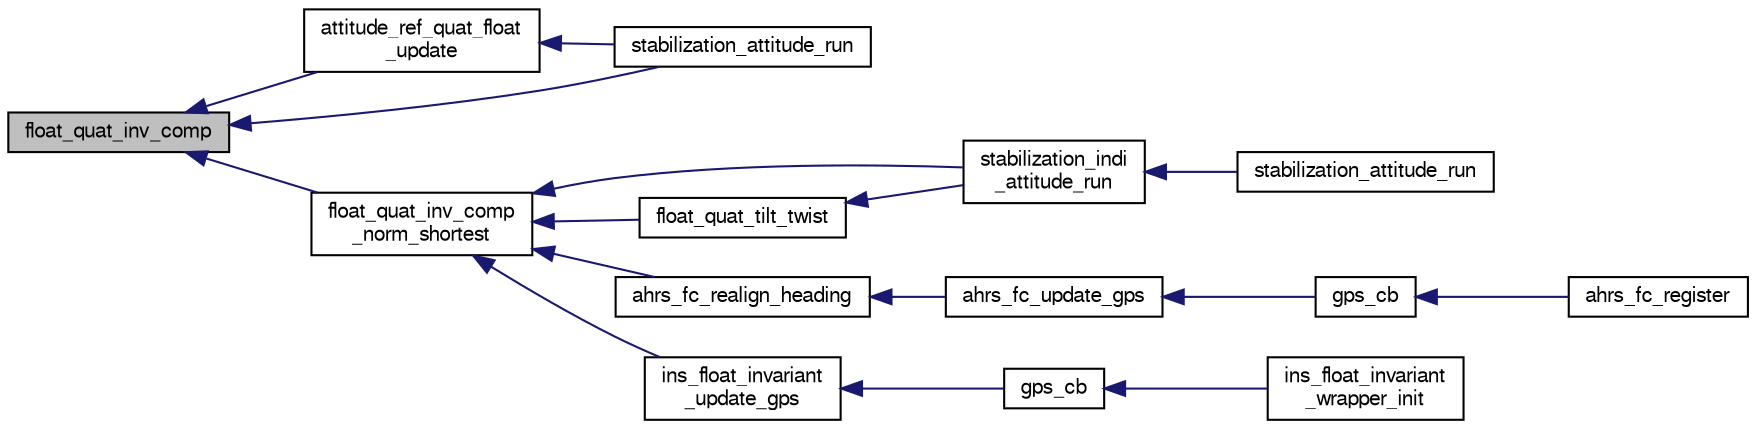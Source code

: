 digraph "float_quat_inv_comp"
{
  edge [fontname="FreeSans",fontsize="10",labelfontname="FreeSans",labelfontsize="10"];
  node [fontname="FreeSans",fontsize="10",shape=record];
  rankdir="LR";
  Node1 [label="float_quat_inv_comp",height=0.2,width=0.4,color="black", fillcolor="grey75", style="filled", fontcolor="black"];
  Node1 -> Node2 [dir="back",color="midnightblue",fontsize="10",style="solid",fontname="FreeSans"];
  Node2 [label="attitude_ref_quat_float\l_update",height=0.2,width=0.4,color="black", fillcolor="white", style="filled",URL="$stabilization__attitude__ref__quat__float_8h.html#a6246617981d4269af34291dafdd9f1e3"];
  Node2 -> Node3 [dir="back",color="midnightblue",fontsize="10",style="solid",fontname="FreeSans"];
  Node3 [label="stabilization_attitude_run",height=0.2,width=0.4,color="black", fillcolor="white", style="filled",URL="$stabilization__attitude__quat__float_8c.html#a18a45e70bf2fae908ece863a764f777b"];
  Node1 -> Node4 [dir="back",color="midnightblue",fontsize="10",style="solid",fontname="FreeSans"];
  Node4 [label="float_quat_inv_comp\l_norm_shortest",height=0.2,width=0.4,color="black", fillcolor="white", style="filled",URL="$group__math__algebra__float.html#ga154c3d68389b47e11fcdace73b1d75a7",tooltip="Composition (multiplication) of two quaternions with normalization. "];
  Node4 -> Node5 [dir="back",color="midnightblue",fontsize="10",style="solid",fontname="FreeSans"];
  Node5 [label="stabilization_indi\l_attitude_run",height=0.2,width=0.4,color="black", fillcolor="white", style="filled",URL="$stabilization__indi__simple_8h.html#a32497fd2d2c56c87a83bddb1f7b62fa8",tooltip="runs stabilization indi "];
  Node5 -> Node6 [dir="back",color="midnightblue",fontsize="10",style="solid",fontname="FreeSans"];
  Node6 [label="stabilization_attitude_run",height=0.2,width=0.4,color="black", fillcolor="white", style="filled",URL="$stabilization__attitude__quat__indi_8c.html#add1138c9aae1adaafdb42ddf2f0c039a"];
  Node4 -> Node7 [dir="back",color="midnightblue",fontsize="10",style="solid",fontname="FreeSans"];
  Node7 [label="float_quat_tilt_twist",height=0.2,width=0.4,color="black", fillcolor="white", style="filled",URL="$group__math__algebra__float.html#gac82a112d67cbf3ca72e363790b6518f7",tooltip="Tilt twist decomposition of quaternion. "];
  Node7 -> Node5 [dir="back",color="midnightblue",fontsize="10",style="solid",fontname="FreeSans"];
  Node4 -> Node8 [dir="back",color="midnightblue",fontsize="10",style="solid",fontname="FreeSans"];
  Node8 [label="ahrs_fc_realign_heading",height=0.2,width=0.4,color="black", fillcolor="white", style="filled",URL="$ahrs__float__cmpl_8h.html#aaabc7dc5bd1a6623dfd6b6642badcb1c",tooltip="Hard reset yaw to a heading. "];
  Node8 -> Node9 [dir="back",color="midnightblue",fontsize="10",style="solid",fontname="FreeSans"];
  Node9 [label="ahrs_fc_update_gps",height=0.2,width=0.4,color="black", fillcolor="white", style="filled",URL="$ahrs__float__cmpl_8h.html#ad866a4c74ddf87b458a8cadc7a002ef2"];
  Node9 -> Node10 [dir="back",color="midnightblue",fontsize="10",style="solid",fontname="FreeSans"];
  Node10 [label="gps_cb",height=0.2,width=0.4,color="black", fillcolor="white", style="filled",URL="$ahrs__float__cmpl__wrapper_8c.html#a1c1656ce80fe1f1ad49fea691164dbf8"];
  Node10 -> Node11 [dir="back",color="midnightblue",fontsize="10",style="solid",fontname="FreeSans"];
  Node11 [label="ahrs_fc_register",height=0.2,width=0.4,color="black", fillcolor="white", style="filled",URL="$ahrs__float__cmpl__wrapper_8h.html#aa47cd2e2f95362dd732bac1f275344e0"];
  Node4 -> Node12 [dir="back",color="midnightblue",fontsize="10",style="solid",fontname="FreeSans"];
  Node12 [label="ins_float_invariant\l_update_gps",height=0.2,width=0.4,color="black", fillcolor="white", style="filled",URL="$ins__float__invariant_8h.html#a61e3f6c5195a9e0e99428c7cb5981382"];
  Node12 -> Node13 [dir="back",color="midnightblue",fontsize="10",style="solid",fontname="FreeSans"];
  Node13 [label="gps_cb",height=0.2,width=0.4,color="black", fillcolor="white", style="filled",URL="$ins__float__invariant__wrapper_8c.html#a1c1656ce80fe1f1ad49fea691164dbf8"];
  Node13 -> Node14 [dir="back",color="midnightblue",fontsize="10",style="solid",fontname="FreeSans"];
  Node14 [label="ins_float_invariant\l_wrapper_init",height=0.2,width=0.4,color="black", fillcolor="white", style="filled",URL="$ins__float__invariant__wrapper_8h.html#abd4f3b0fcceec4de92a1ad9a7653c6f3"];
  Node1 -> Node3 [dir="back",color="midnightblue",fontsize="10",style="solid",fontname="FreeSans"];
}
